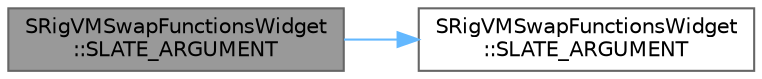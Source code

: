 digraph "SRigVMSwapFunctionsWidget::SLATE_ARGUMENT"
{
 // INTERACTIVE_SVG=YES
 // LATEX_PDF_SIZE
  bgcolor="transparent";
  edge [fontname=Helvetica,fontsize=10,labelfontname=Helvetica,labelfontsize=10];
  node [fontname=Helvetica,fontsize=10,shape=box,height=0.2,width=0.4];
  rankdir="LR";
  Node1 [id="Node000001",label="SRigVMSwapFunctionsWidget\l::SLATE_ARGUMENT",height=0.2,width=0.4,color="gray40", fillcolor="grey60", style="filled", fontcolor="black",tooltip=" "];
  Node1 -> Node2 [id="edge1_Node000001_Node000002",color="steelblue1",style="solid",tooltip=" "];
  Node2 [id="Node000002",label="SRigVMSwapFunctionsWidget\l::SLATE_ARGUMENT",height=0.2,width=0.4,color="grey40", fillcolor="white", style="filled",URL="$d2/dc3/classSRigVMSwapFunctionsWidget.html#a39310d09c1c24d21831c67b3d7769a63",tooltip=" "];
}

